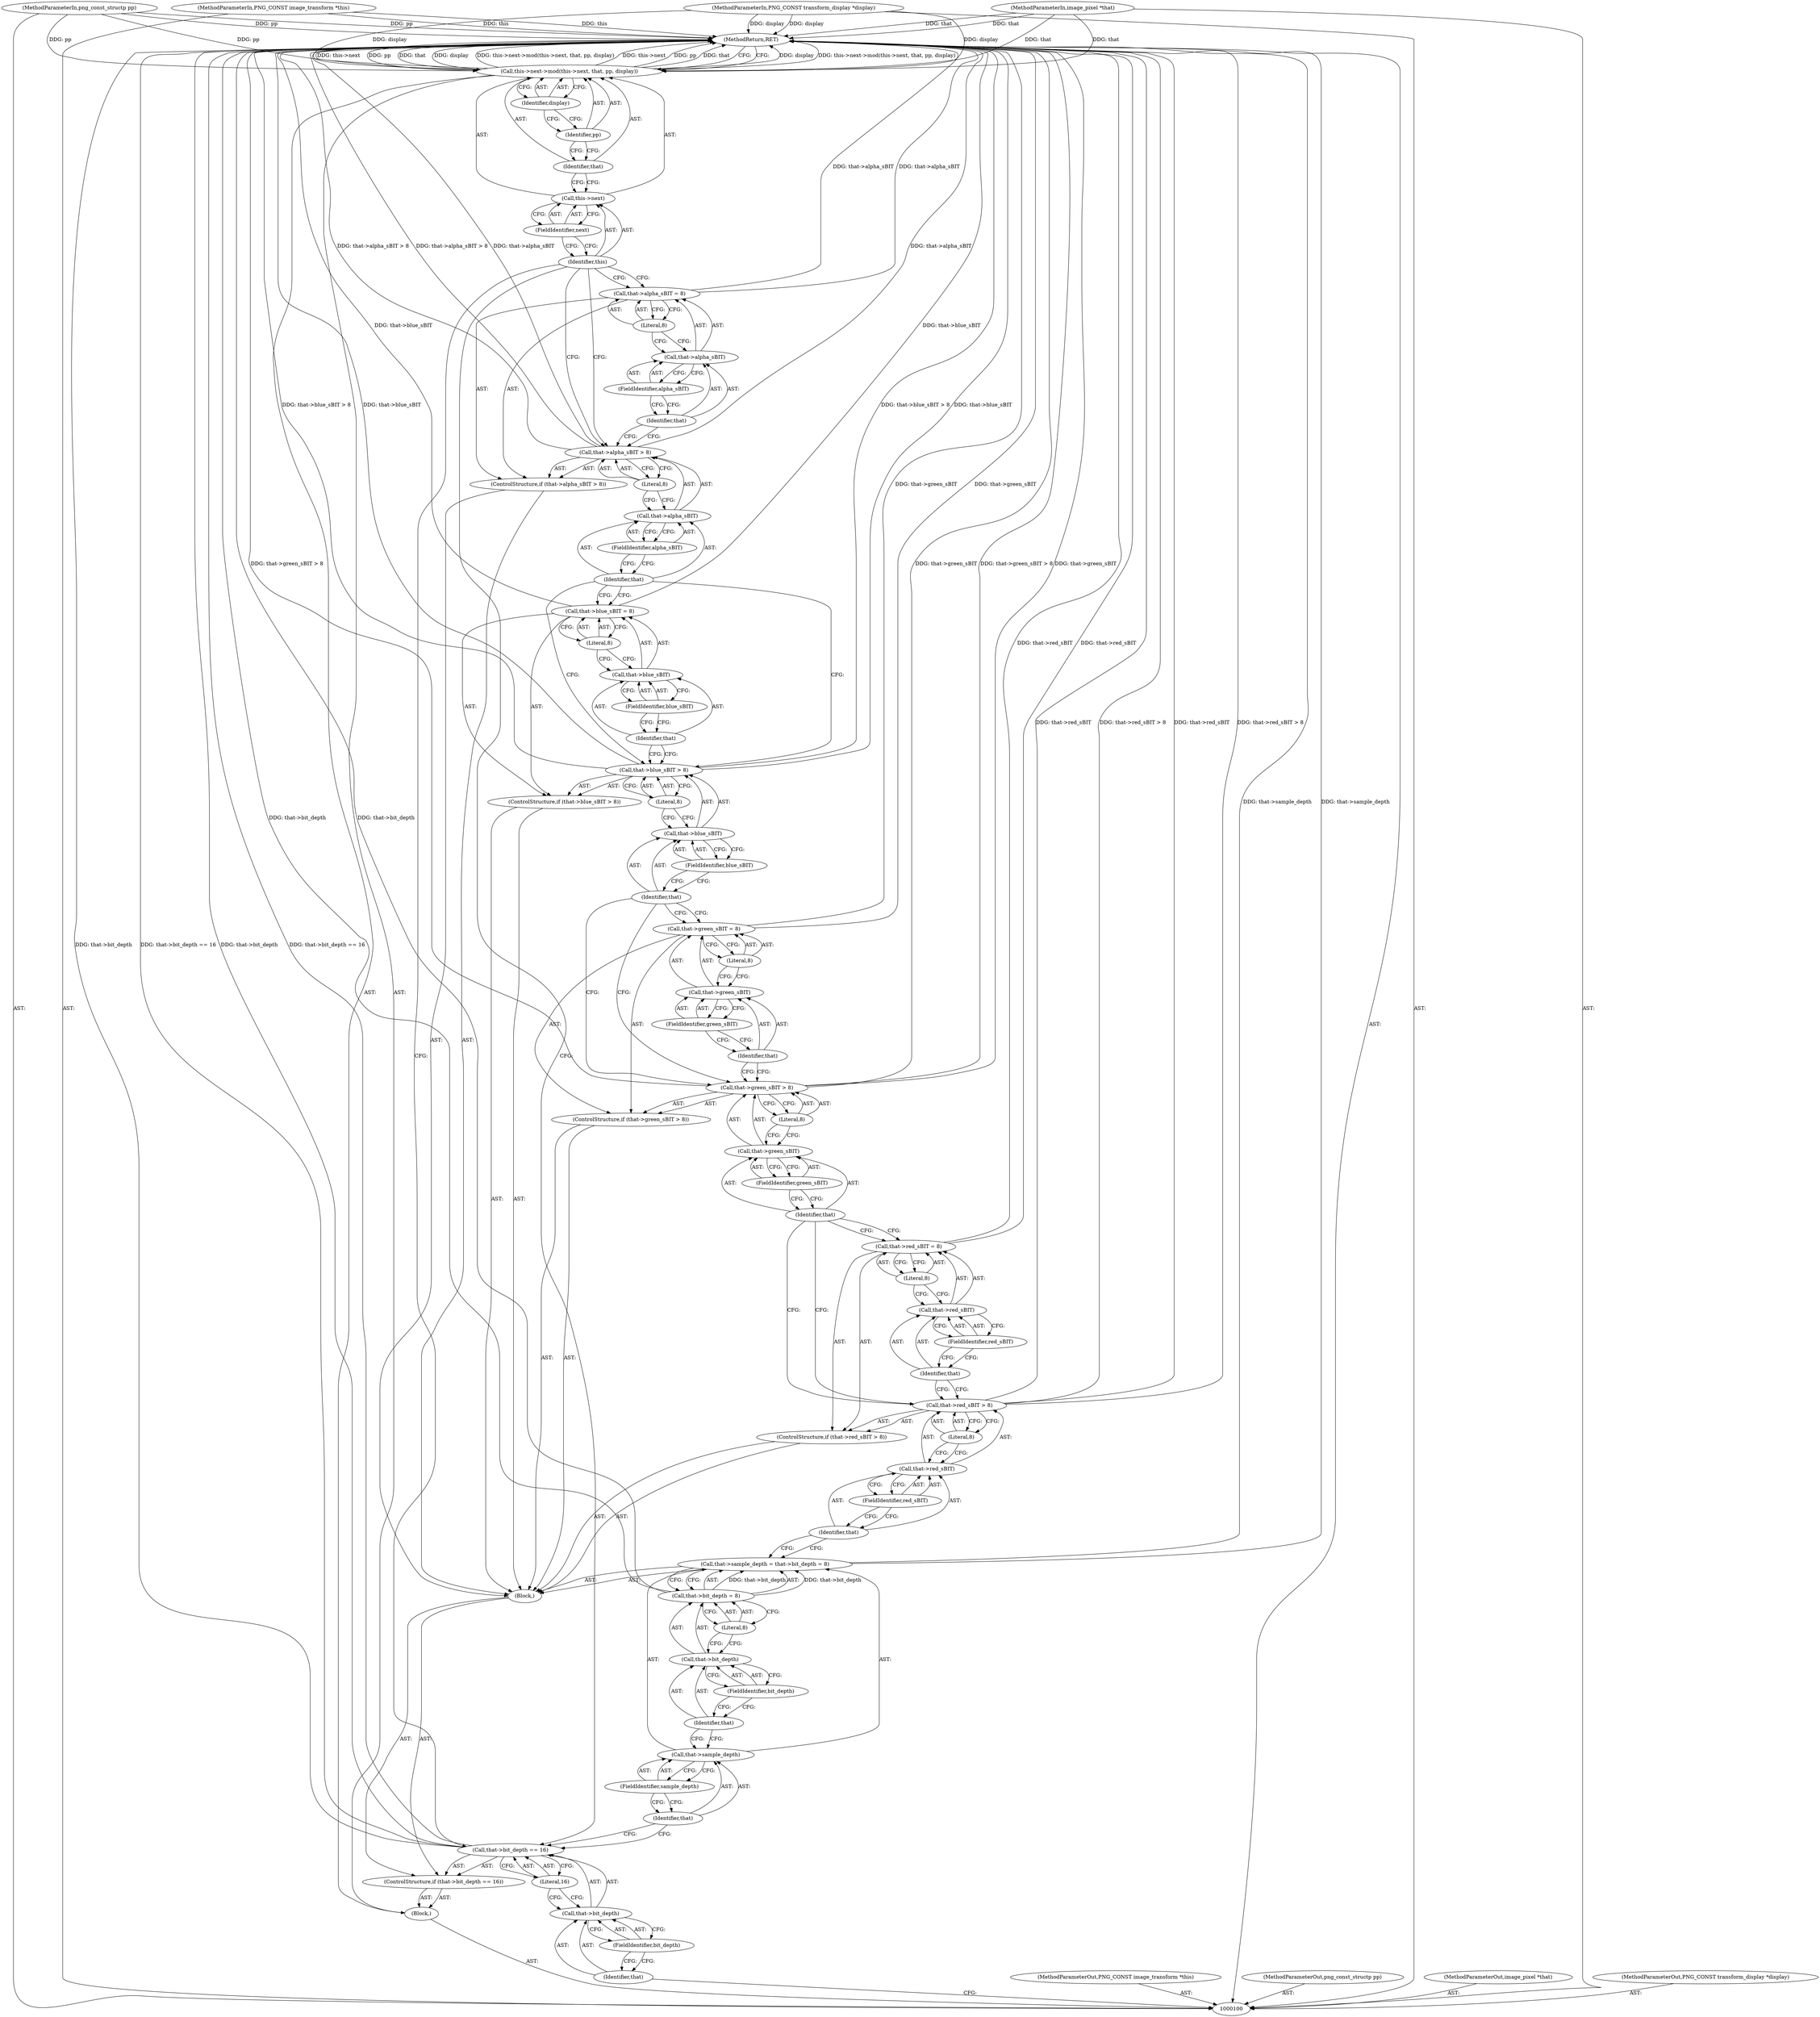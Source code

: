 digraph "1_Android_9d4853418ab2f754c2b63e091c29c5529b8b86ca_80" {
"1000173" [label="(MethodReturn,RET)"];
"1000101" [label="(MethodParameterIn,PNG_CONST image_transform *this)"];
"1000208" [label="(MethodParameterOut,PNG_CONST image_transform *this)"];
"1000144" [label="(ControlStructure,if (that->blue_sBIT > 8))"];
"1000148" [label="(FieldIdentifier,blue_sBIT)"];
"1000149" [label="(Literal,8)"];
"1000150" [label="(Call,that->blue_sBIT = 8)"];
"1000151" [label="(Call,that->blue_sBIT)"];
"1000152" [label="(Identifier,that)"];
"1000153" [label="(FieldIdentifier,blue_sBIT)"];
"1000154" [label="(Literal,8)"];
"1000145" [label="(Call,that->blue_sBIT > 8)"];
"1000146" [label="(Call,that->blue_sBIT)"];
"1000147" [label="(Identifier,that)"];
"1000155" [label="(ControlStructure,if (that->alpha_sBIT > 8))"];
"1000159" [label="(FieldIdentifier,alpha_sBIT)"];
"1000160" [label="(Literal,8)"];
"1000161" [label="(Call,that->alpha_sBIT = 8)"];
"1000162" [label="(Call,that->alpha_sBIT)"];
"1000163" [label="(Identifier,that)"];
"1000164" [label="(FieldIdentifier,alpha_sBIT)"];
"1000165" [label="(Literal,8)"];
"1000156" [label="(Call,that->alpha_sBIT > 8)"];
"1000157" [label="(Call,that->alpha_sBIT)"];
"1000158" [label="(Identifier,that)"];
"1000166" [label="(Call,this->next->mod(this->next, that, pp, display))"];
"1000167" [label="(Call,this->next)"];
"1000168" [label="(Identifier,this)"];
"1000169" [label="(FieldIdentifier,next)"];
"1000170" [label="(Identifier,that)"];
"1000171" [label="(Identifier,pp)"];
"1000172" [label="(Identifier,display)"];
"1000103" [label="(MethodParameterIn,png_const_structp pp)"];
"1000210" [label="(MethodParameterOut,png_const_structp pp)"];
"1000102" [label="(MethodParameterIn,image_pixel *that)"];
"1000209" [label="(MethodParameterOut,image_pixel *that)"];
"1000104" [label="(MethodParameterIn,PNG_CONST transform_display *display)"];
"1000211" [label="(MethodParameterOut,PNG_CONST transform_display *display)"];
"1000105" [label="(Block,)"];
"1000110" [label="(FieldIdentifier,bit_depth)"];
"1000111" [label="(Literal,16)"];
"1000106" [label="(ControlStructure,if (that->bit_depth == 16))"];
"1000107" [label="(Call,that->bit_depth == 16)"];
"1000108" [label="(Call,that->bit_depth)"];
"1000109" [label="(Identifier,that)"];
"1000112" [label="(Block,)"];
"1000116" [label="(FieldIdentifier,sample_depth)"];
"1000117" [label="(Call,that->bit_depth = 8)"];
"1000118" [label="(Call,that->bit_depth)"];
"1000119" [label="(Identifier,that)"];
"1000120" [label="(FieldIdentifier,bit_depth)"];
"1000121" [label="(Literal,8)"];
"1000113" [label="(Call,that->sample_depth = that->bit_depth = 8)"];
"1000114" [label="(Call,that->sample_depth)"];
"1000115" [label="(Identifier,that)"];
"1000122" [label="(ControlStructure,if (that->red_sBIT > 8))"];
"1000126" [label="(FieldIdentifier,red_sBIT)"];
"1000127" [label="(Literal,8)"];
"1000128" [label="(Call,that->red_sBIT = 8)"];
"1000129" [label="(Call,that->red_sBIT)"];
"1000130" [label="(Identifier,that)"];
"1000131" [label="(FieldIdentifier,red_sBIT)"];
"1000132" [label="(Literal,8)"];
"1000123" [label="(Call,that->red_sBIT > 8)"];
"1000124" [label="(Call,that->red_sBIT)"];
"1000125" [label="(Identifier,that)"];
"1000133" [label="(ControlStructure,if (that->green_sBIT > 8))"];
"1000137" [label="(FieldIdentifier,green_sBIT)"];
"1000138" [label="(Literal,8)"];
"1000139" [label="(Call,that->green_sBIT = 8)"];
"1000140" [label="(Call,that->green_sBIT)"];
"1000141" [label="(Identifier,that)"];
"1000142" [label="(FieldIdentifier,green_sBIT)"];
"1000143" [label="(Literal,8)"];
"1000134" [label="(Call,that->green_sBIT > 8)"];
"1000135" [label="(Call,that->green_sBIT)"];
"1000136" [label="(Identifier,that)"];
"1000173" -> "1000100"  [label="AST: "];
"1000173" -> "1000166"  [label="CFG: "];
"1000166" -> "1000173"  [label="DDG: display"];
"1000166" -> "1000173"  [label="DDG: this->next->mod(this->next, that, pp, display)"];
"1000166" -> "1000173"  [label="DDG: this->next"];
"1000166" -> "1000173"  [label="DDG: pp"];
"1000166" -> "1000173"  [label="DDG: that"];
"1000107" -> "1000173"  [label="DDG: that->bit_depth"];
"1000107" -> "1000173"  [label="DDG: that->bit_depth == 16"];
"1000156" -> "1000173"  [label="DDG: that->alpha_sBIT"];
"1000156" -> "1000173"  [label="DDG: that->alpha_sBIT > 8"];
"1000104" -> "1000173"  [label="DDG: display"];
"1000113" -> "1000173"  [label="DDG: that->sample_depth"];
"1000117" -> "1000173"  [label="DDG: that->bit_depth"];
"1000102" -> "1000173"  [label="DDG: that"];
"1000123" -> "1000173"  [label="DDG: that->red_sBIT"];
"1000123" -> "1000173"  [label="DDG: that->red_sBIT > 8"];
"1000150" -> "1000173"  [label="DDG: that->blue_sBIT"];
"1000139" -> "1000173"  [label="DDG: that->green_sBIT"];
"1000128" -> "1000173"  [label="DDG: that->red_sBIT"];
"1000103" -> "1000173"  [label="DDG: pp"];
"1000134" -> "1000173"  [label="DDG: that->green_sBIT > 8"];
"1000134" -> "1000173"  [label="DDG: that->green_sBIT"];
"1000101" -> "1000173"  [label="DDG: this"];
"1000145" -> "1000173"  [label="DDG: that->blue_sBIT > 8"];
"1000145" -> "1000173"  [label="DDG: that->blue_sBIT"];
"1000161" -> "1000173"  [label="DDG: that->alpha_sBIT"];
"1000101" -> "1000100"  [label="AST: "];
"1000101" -> "1000173"  [label="DDG: this"];
"1000208" -> "1000100"  [label="AST: "];
"1000144" -> "1000112"  [label="AST: "];
"1000145" -> "1000144"  [label="AST: "];
"1000150" -> "1000144"  [label="AST: "];
"1000148" -> "1000146"  [label="AST: "];
"1000148" -> "1000147"  [label="CFG: "];
"1000146" -> "1000148"  [label="CFG: "];
"1000149" -> "1000145"  [label="AST: "];
"1000149" -> "1000146"  [label="CFG: "];
"1000145" -> "1000149"  [label="CFG: "];
"1000150" -> "1000144"  [label="AST: "];
"1000150" -> "1000154"  [label="CFG: "];
"1000151" -> "1000150"  [label="AST: "];
"1000154" -> "1000150"  [label="AST: "];
"1000158" -> "1000150"  [label="CFG: "];
"1000150" -> "1000173"  [label="DDG: that->blue_sBIT"];
"1000151" -> "1000150"  [label="AST: "];
"1000151" -> "1000153"  [label="CFG: "];
"1000152" -> "1000151"  [label="AST: "];
"1000153" -> "1000151"  [label="AST: "];
"1000154" -> "1000151"  [label="CFG: "];
"1000152" -> "1000151"  [label="AST: "];
"1000152" -> "1000145"  [label="CFG: "];
"1000153" -> "1000152"  [label="CFG: "];
"1000153" -> "1000151"  [label="AST: "];
"1000153" -> "1000152"  [label="CFG: "];
"1000151" -> "1000153"  [label="CFG: "];
"1000154" -> "1000150"  [label="AST: "];
"1000154" -> "1000151"  [label="CFG: "];
"1000150" -> "1000154"  [label="CFG: "];
"1000145" -> "1000144"  [label="AST: "];
"1000145" -> "1000149"  [label="CFG: "];
"1000146" -> "1000145"  [label="AST: "];
"1000149" -> "1000145"  [label="AST: "];
"1000152" -> "1000145"  [label="CFG: "];
"1000158" -> "1000145"  [label="CFG: "];
"1000145" -> "1000173"  [label="DDG: that->blue_sBIT > 8"];
"1000145" -> "1000173"  [label="DDG: that->blue_sBIT"];
"1000146" -> "1000145"  [label="AST: "];
"1000146" -> "1000148"  [label="CFG: "];
"1000147" -> "1000146"  [label="AST: "];
"1000148" -> "1000146"  [label="AST: "];
"1000149" -> "1000146"  [label="CFG: "];
"1000147" -> "1000146"  [label="AST: "];
"1000147" -> "1000139"  [label="CFG: "];
"1000147" -> "1000134"  [label="CFG: "];
"1000148" -> "1000147"  [label="CFG: "];
"1000155" -> "1000112"  [label="AST: "];
"1000156" -> "1000155"  [label="AST: "];
"1000161" -> "1000155"  [label="AST: "];
"1000159" -> "1000157"  [label="AST: "];
"1000159" -> "1000158"  [label="CFG: "];
"1000157" -> "1000159"  [label="CFG: "];
"1000160" -> "1000156"  [label="AST: "];
"1000160" -> "1000157"  [label="CFG: "];
"1000156" -> "1000160"  [label="CFG: "];
"1000161" -> "1000155"  [label="AST: "];
"1000161" -> "1000165"  [label="CFG: "];
"1000162" -> "1000161"  [label="AST: "];
"1000165" -> "1000161"  [label="AST: "];
"1000168" -> "1000161"  [label="CFG: "];
"1000161" -> "1000173"  [label="DDG: that->alpha_sBIT"];
"1000162" -> "1000161"  [label="AST: "];
"1000162" -> "1000164"  [label="CFG: "];
"1000163" -> "1000162"  [label="AST: "];
"1000164" -> "1000162"  [label="AST: "];
"1000165" -> "1000162"  [label="CFG: "];
"1000163" -> "1000162"  [label="AST: "];
"1000163" -> "1000156"  [label="CFG: "];
"1000164" -> "1000163"  [label="CFG: "];
"1000164" -> "1000162"  [label="AST: "];
"1000164" -> "1000163"  [label="CFG: "];
"1000162" -> "1000164"  [label="CFG: "];
"1000165" -> "1000161"  [label="AST: "];
"1000165" -> "1000162"  [label="CFG: "];
"1000161" -> "1000165"  [label="CFG: "];
"1000156" -> "1000155"  [label="AST: "];
"1000156" -> "1000160"  [label="CFG: "];
"1000157" -> "1000156"  [label="AST: "];
"1000160" -> "1000156"  [label="AST: "];
"1000163" -> "1000156"  [label="CFG: "];
"1000168" -> "1000156"  [label="CFG: "];
"1000156" -> "1000173"  [label="DDG: that->alpha_sBIT"];
"1000156" -> "1000173"  [label="DDG: that->alpha_sBIT > 8"];
"1000157" -> "1000156"  [label="AST: "];
"1000157" -> "1000159"  [label="CFG: "];
"1000158" -> "1000157"  [label="AST: "];
"1000159" -> "1000157"  [label="AST: "];
"1000160" -> "1000157"  [label="CFG: "];
"1000158" -> "1000157"  [label="AST: "];
"1000158" -> "1000150"  [label="CFG: "];
"1000158" -> "1000145"  [label="CFG: "];
"1000159" -> "1000158"  [label="CFG: "];
"1000166" -> "1000105"  [label="AST: "];
"1000166" -> "1000172"  [label="CFG: "];
"1000167" -> "1000166"  [label="AST: "];
"1000170" -> "1000166"  [label="AST: "];
"1000171" -> "1000166"  [label="AST: "];
"1000172" -> "1000166"  [label="AST: "];
"1000173" -> "1000166"  [label="CFG: "];
"1000166" -> "1000173"  [label="DDG: display"];
"1000166" -> "1000173"  [label="DDG: this->next->mod(this->next, that, pp, display)"];
"1000166" -> "1000173"  [label="DDG: this->next"];
"1000166" -> "1000173"  [label="DDG: pp"];
"1000166" -> "1000173"  [label="DDG: that"];
"1000102" -> "1000166"  [label="DDG: that"];
"1000103" -> "1000166"  [label="DDG: pp"];
"1000104" -> "1000166"  [label="DDG: display"];
"1000167" -> "1000166"  [label="AST: "];
"1000167" -> "1000169"  [label="CFG: "];
"1000168" -> "1000167"  [label="AST: "];
"1000169" -> "1000167"  [label="AST: "];
"1000170" -> "1000167"  [label="CFG: "];
"1000168" -> "1000167"  [label="AST: "];
"1000168" -> "1000161"  [label="CFG: "];
"1000168" -> "1000156"  [label="CFG: "];
"1000168" -> "1000107"  [label="CFG: "];
"1000169" -> "1000168"  [label="CFG: "];
"1000169" -> "1000167"  [label="AST: "];
"1000169" -> "1000168"  [label="CFG: "];
"1000167" -> "1000169"  [label="CFG: "];
"1000170" -> "1000166"  [label="AST: "];
"1000170" -> "1000167"  [label="CFG: "];
"1000171" -> "1000170"  [label="CFG: "];
"1000171" -> "1000166"  [label="AST: "];
"1000171" -> "1000170"  [label="CFG: "];
"1000172" -> "1000171"  [label="CFG: "];
"1000172" -> "1000166"  [label="AST: "];
"1000172" -> "1000171"  [label="CFG: "];
"1000166" -> "1000172"  [label="CFG: "];
"1000103" -> "1000100"  [label="AST: "];
"1000103" -> "1000173"  [label="DDG: pp"];
"1000103" -> "1000166"  [label="DDG: pp"];
"1000210" -> "1000100"  [label="AST: "];
"1000102" -> "1000100"  [label="AST: "];
"1000102" -> "1000173"  [label="DDG: that"];
"1000102" -> "1000166"  [label="DDG: that"];
"1000209" -> "1000100"  [label="AST: "];
"1000104" -> "1000100"  [label="AST: "];
"1000104" -> "1000173"  [label="DDG: display"];
"1000104" -> "1000166"  [label="DDG: display"];
"1000211" -> "1000100"  [label="AST: "];
"1000105" -> "1000100"  [label="AST: "];
"1000106" -> "1000105"  [label="AST: "];
"1000166" -> "1000105"  [label="AST: "];
"1000110" -> "1000108"  [label="AST: "];
"1000110" -> "1000109"  [label="CFG: "];
"1000108" -> "1000110"  [label="CFG: "];
"1000111" -> "1000107"  [label="AST: "];
"1000111" -> "1000108"  [label="CFG: "];
"1000107" -> "1000111"  [label="CFG: "];
"1000106" -> "1000105"  [label="AST: "];
"1000107" -> "1000106"  [label="AST: "];
"1000112" -> "1000106"  [label="AST: "];
"1000107" -> "1000106"  [label="AST: "];
"1000107" -> "1000111"  [label="CFG: "];
"1000108" -> "1000107"  [label="AST: "];
"1000111" -> "1000107"  [label="AST: "];
"1000115" -> "1000107"  [label="CFG: "];
"1000168" -> "1000107"  [label="CFG: "];
"1000107" -> "1000173"  [label="DDG: that->bit_depth"];
"1000107" -> "1000173"  [label="DDG: that->bit_depth == 16"];
"1000108" -> "1000107"  [label="AST: "];
"1000108" -> "1000110"  [label="CFG: "];
"1000109" -> "1000108"  [label="AST: "];
"1000110" -> "1000108"  [label="AST: "];
"1000111" -> "1000108"  [label="CFG: "];
"1000109" -> "1000108"  [label="AST: "];
"1000109" -> "1000100"  [label="CFG: "];
"1000110" -> "1000109"  [label="CFG: "];
"1000112" -> "1000106"  [label="AST: "];
"1000113" -> "1000112"  [label="AST: "];
"1000122" -> "1000112"  [label="AST: "];
"1000133" -> "1000112"  [label="AST: "];
"1000144" -> "1000112"  [label="AST: "];
"1000155" -> "1000112"  [label="AST: "];
"1000116" -> "1000114"  [label="AST: "];
"1000116" -> "1000115"  [label="CFG: "];
"1000114" -> "1000116"  [label="CFG: "];
"1000117" -> "1000113"  [label="AST: "];
"1000117" -> "1000121"  [label="CFG: "];
"1000118" -> "1000117"  [label="AST: "];
"1000121" -> "1000117"  [label="AST: "];
"1000113" -> "1000117"  [label="CFG: "];
"1000117" -> "1000173"  [label="DDG: that->bit_depth"];
"1000117" -> "1000113"  [label="DDG: that->bit_depth"];
"1000118" -> "1000117"  [label="AST: "];
"1000118" -> "1000120"  [label="CFG: "];
"1000119" -> "1000118"  [label="AST: "];
"1000120" -> "1000118"  [label="AST: "];
"1000121" -> "1000118"  [label="CFG: "];
"1000119" -> "1000118"  [label="AST: "];
"1000119" -> "1000114"  [label="CFG: "];
"1000120" -> "1000119"  [label="CFG: "];
"1000120" -> "1000118"  [label="AST: "];
"1000120" -> "1000119"  [label="CFG: "];
"1000118" -> "1000120"  [label="CFG: "];
"1000121" -> "1000117"  [label="AST: "];
"1000121" -> "1000118"  [label="CFG: "];
"1000117" -> "1000121"  [label="CFG: "];
"1000113" -> "1000112"  [label="AST: "];
"1000113" -> "1000117"  [label="CFG: "];
"1000114" -> "1000113"  [label="AST: "];
"1000117" -> "1000113"  [label="AST: "];
"1000125" -> "1000113"  [label="CFG: "];
"1000113" -> "1000173"  [label="DDG: that->sample_depth"];
"1000117" -> "1000113"  [label="DDG: that->bit_depth"];
"1000114" -> "1000113"  [label="AST: "];
"1000114" -> "1000116"  [label="CFG: "];
"1000115" -> "1000114"  [label="AST: "];
"1000116" -> "1000114"  [label="AST: "];
"1000119" -> "1000114"  [label="CFG: "];
"1000115" -> "1000114"  [label="AST: "];
"1000115" -> "1000107"  [label="CFG: "];
"1000116" -> "1000115"  [label="CFG: "];
"1000122" -> "1000112"  [label="AST: "];
"1000123" -> "1000122"  [label="AST: "];
"1000128" -> "1000122"  [label="AST: "];
"1000126" -> "1000124"  [label="AST: "];
"1000126" -> "1000125"  [label="CFG: "];
"1000124" -> "1000126"  [label="CFG: "];
"1000127" -> "1000123"  [label="AST: "];
"1000127" -> "1000124"  [label="CFG: "];
"1000123" -> "1000127"  [label="CFG: "];
"1000128" -> "1000122"  [label="AST: "];
"1000128" -> "1000132"  [label="CFG: "];
"1000129" -> "1000128"  [label="AST: "];
"1000132" -> "1000128"  [label="AST: "];
"1000136" -> "1000128"  [label="CFG: "];
"1000128" -> "1000173"  [label="DDG: that->red_sBIT"];
"1000129" -> "1000128"  [label="AST: "];
"1000129" -> "1000131"  [label="CFG: "];
"1000130" -> "1000129"  [label="AST: "];
"1000131" -> "1000129"  [label="AST: "];
"1000132" -> "1000129"  [label="CFG: "];
"1000130" -> "1000129"  [label="AST: "];
"1000130" -> "1000123"  [label="CFG: "];
"1000131" -> "1000130"  [label="CFG: "];
"1000131" -> "1000129"  [label="AST: "];
"1000131" -> "1000130"  [label="CFG: "];
"1000129" -> "1000131"  [label="CFG: "];
"1000132" -> "1000128"  [label="AST: "];
"1000132" -> "1000129"  [label="CFG: "];
"1000128" -> "1000132"  [label="CFG: "];
"1000123" -> "1000122"  [label="AST: "];
"1000123" -> "1000127"  [label="CFG: "];
"1000124" -> "1000123"  [label="AST: "];
"1000127" -> "1000123"  [label="AST: "];
"1000130" -> "1000123"  [label="CFG: "];
"1000136" -> "1000123"  [label="CFG: "];
"1000123" -> "1000173"  [label="DDG: that->red_sBIT"];
"1000123" -> "1000173"  [label="DDG: that->red_sBIT > 8"];
"1000124" -> "1000123"  [label="AST: "];
"1000124" -> "1000126"  [label="CFG: "];
"1000125" -> "1000124"  [label="AST: "];
"1000126" -> "1000124"  [label="AST: "];
"1000127" -> "1000124"  [label="CFG: "];
"1000125" -> "1000124"  [label="AST: "];
"1000125" -> "1000113"  [label="CFG: "];
"1000126" -> "1000125"  [label="CFG: "];
"1000133" -> "1000112"  [label="AST: "];
"1000134" -> "1000133"  [label="AST: "];
"1000139" -> "1000133"  [label="AST: "];
"1000137" -> "1000135"  [label="AST: "];
"1000137" -> "1000136"  [label="CFG: "];
"1000135" -> "1000137"  [label="CFG: "];
"1000138" -> "1000134"  [label="AST: "];
"1000138" -> "1000135"  [label="CFG: "];
"1000134" -> "1000138"  [label="CFG: "];
"1000139" -> "1000133"  [label="AST: "];
"1000139" -> "1000143"  [label="CFG: "];
"1000140" -> "1000139"  [label="AST: "];
"1000143" -> "1000139"  [label="AST: "];
"1000147" -> "1000139"  [label="CFG: "];
"1000139" -> "1000173"  [label="DDG: that->green_sBIT"];
"1000140" -> "1000139"  [label="AST: "];
"1000140" -> "1000142"  [label="CFG: "];
"1000141" -> "1000140"  [label="AST: "];
"1000142" -> "1000140"  [label="AST: "];
"1000143" -> "1000140"  [label="CFG: "];
"1000141" -> "1000140"  [label="AST: "];
"1000141" -> "1000134"  [label="CFG: "];
"1000142" -> "1000141"  [label="CFG: "];
"1000142" -> "1000140"  [label="AST: "];
"1000142" -> "1000141"  [label="CFG: "];
"1000140" -> "1000142"  [label="CFG: "];
"1000143" -> "1000139"  [label="AST: "];
"1000143" -> "1000140"  [label="CFG: "];
"1000139" -> "1000143"  [label="CFG: "];
"1000134" -> "1000133"  [label="AST: "];
"1000134" -> "1000138"  [label="CFG: "];
"1000135" -> "1000134"  [label="AST: "];
"1000138" -> "1000134"  [label="AST: "];
"1000141" -> "1000134"  [label="CFG: "];
"1000147" -> "1000134"  [label="CFG: "];
"1000134" -> "1000173"  [label="DDG: that->green_sBIT > 8"];
"1000134" -> "1000173"  [label="DDG: that->green_sBIT"];
"1000135" -> "1000134"  [label="AST: "];
"1000135" -> "1000137"  [label="CFG: "];
"1000136" -> "1000135"  [label="AST: "];
"1000137" -> "1000135"  [label="AST: "];
"1000138" -> "1000135"  [label="CFG: "];
"1000136" -> "1000135"  [label="AST: "];
"1000136" -> "1000128"  [label="CFG: "];
"1000136" -> "1000123"  [label="CFG: "];
"1000137" -> "1000136"  [label="CFG: "];
}
